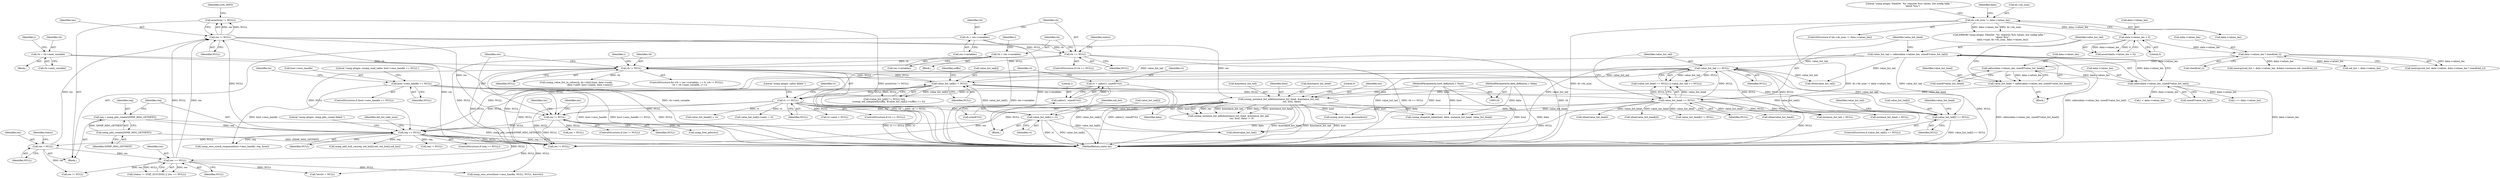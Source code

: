 digraph "0_collectd_d16c24542b2f96a194d43a73c2e5778822b9cb47@API" {
"1000450" [label="(Call,assert(res != NULL))"];
"1000451" [label="(Call,res != NULL)"];
"1000377" [label="(Call,res = NULL)"];
"1000322" [label="(Call,req == NULL)"];
"1000317" [label="(Call,req = snmp_pdu_create(SNMP_MSG_GETNEXT))"];
"1000319" [label="(Call,snmp_pdu_create(SNMP_MSG_GETNEXT))"];
"1000652" [label="(Call,value_list_tail[i] != NULL)"];
"1000289" [label="(Call,value_list_tail == NULL)"];
"1000275" [label="(Call,value_list_tail = calloc(data->values_len, sizeof(*value_list_tail)))"];
"1000277" [label="(Call,calloc(data->values_len, sizeof(*value_list_tail)))"];
"1000268" [label="(Call,calloc(data->values_len, sizeof(*value_list_head)))"];
"1000219" [label="(Call,data->values_len * sizeof(oid_t))"];
"1000209" [label="(Call,data->values_len > 0)"];
"1000186" [label="(Call,ds->ds_num != data->values_len)"];
"1000286" [label="(Call,value_list_head == NULL)"];
"1000266" [label="(Call,value_list_head = calloc(data->values_len, sizeof(*value_list_head)))"];
"1000156" [label="(Call,host->sess_handle == NULL)"];
"1000763" [label="(Call,value_list_tail[i] = vt)"];
"1000692" [label="(Call,vt == NULL)"];
"1000684" [label="(Call,vt = calloc(1, sizeof(*vt)))"];
"1000686" [label="(Call,calloc(1, sizeof(*vt)))"];
"1000489" [label="(Call,vb != NULL)"];
"1000493" [label="(Call,vb = vb->next_variable)"];
"1000481" [label="(Call,vb = res->variables)"];
"1000470" [label="(Call,vb == NULL)"];
"1000464" [label="(Call,vb = res->variables)"];
"1000745" [label="(Call,value_list_tail[i] == NULL)"];
"1000793" [label="(Call,res != NULL)"];
"1000583" [label="(Call,csnmp_instance_list_add(&instance_list_head, &instance_list_tail,\n                                    res, host, data))"];
"1000121" [label="(MethodParameterIn,host_definition_t *host)"];
"1000122" [label="(MethodParameterIn,data_definition_t *data)"];
"1000394" [label="(Call,res == NULL)"];
"1000471" [label="(Identifier,vb)"];
"1000739" [label="(Call,vt->next = NULL)"];
"1000465" [label="(Identifier,vb)"];
"1000475" [label="(Identifier,status)"];
"1000334" [label="(Identifier,oid_list_todo_num)"];
"1000582" [label="(Call,csnmp_instance_list_add(&instance_list_head, &instance_list_tail,\n                                    res, host, data) != 0)"];
"1000157" [label="(Call,host->sess_handle)"];
"1000354" [label="(Call,snmp_add_null_var(req, oid_list[i].oid, oid_list[i].oid_len))"];
"1000583" [label="(Call,csnmp_instance_list_add(&instance_list_head, &instance_list_tail,\n                                    res, host, data))"];
"1000798" [label="(Call,res = NULL)"];
"1000480" [label="(Block,)"];
"1000802" [label="(Call,res != NULL)"];
"1000213" [label="(Literal,0)"];
"1000194" [label="(Call,ERROR(\"snmp plugin: DataSet `%s' requires %zu values, but config talks \"\n          \"about %zu\",\n          data->type, ds->ds_num, data->values_len))"];
"1000692" [label="(Call,vt == NULL)"];
"1000799" [label="(Identifier,res)"];
"1000792" [label="(ControlStructure,if (res != NULL))"];
"1000767" [label="(Identifier,vt)"];
"1000464" [label="(Call,vb = res->variables)"];
"1000492" [label="(Block,)"];
"1000504" [label="(Identifier,i)"];
"1000745" [label="(Call,value_list_tail[i] == NULL)"];
"1000470" [label="(Call,vb == NULL)"];
"1000797" [label="(Identifier,res)"];
"1000495" [label="(Call,vb->next_variable)"];
"1000163" [label="(Literal,\"snmp plugin: csnmp_read_table: host->sess_handle == NULL\")"];
"1000455" [label="(Identifier,LOG_INFO)"];
"1000390" [label="(Call,(status != STAT_SUCCESS) || (res == NULL))"];
"1000195" [label="(Literal,\"snmp plugin: DataSet `%s' requires %zu values, but config talks \"\n          \"about %zu\")"];
"1000686" [label="(Call,calloc(1, sizeof(*vt)))"];
"1000604" [label="(Block,)"];
"1000122" [label="(MethodParameterIn,data_definition_t *data)"];
"1000793" [label="(Call,res != NULL)"];
"1000691" [label="(ControlStructure,if (vt == NULL))"];
"1000156" [label="(Call,host->sess_handle == NULL)"];
"1000276" [label="(Identifier,value_list_tail)"];
"1000269" [label="(Call,data->values_len)"];
"1000268" [label="(Call,calloc(data->values_len, sizeof(*value_list_head)))"];
"1000377" [label="(Call,res = NULL)"];
"1000744" [label="(ControlStructure,if (value_list_tail[i] == NULL))"];
"1000591" [label="(Literal,0)"];
"1000295" [label="(Call,sfree(value_list_head))"];
"1000155" [label="(ControlStructure,if (host->sess_handle == NULL))"];
"1000823" [label="(Call,csnmp_dispatch_table(host, data, instance_list_head, value_list_head))"];
"1000880" [label="(Call,sfree(value_list_head))"];
"1000483" [label="(Call,res->variables)"];
"1000493" [label="(Call,vb = vb->next_variable)"];
"1000402" [label="(Call,snmp_sess_error(host->sess_handle, NULL, NULL, &errstr))"];
"1000223" [label="(Call,sizeof(oid_t))"];
"1000396" [label="(Identifier,NULL)"];
"1000811" [label="(Call,req != NULL)"];
"1000291" [label="(Identifier,NULL)"];
"1000588" [label="(Identifier,res)"];
"1000707" [label="(Call,csnmp_value_list_to_value(vb, ds->ds[i].type, data->scale,\n                                      data->shift, host->name, data->name))"];
"1000660" [label="(Identifier,suffix)"];
"1000440" [label="(Call,csnmp_host_close_session(host))"];
"1000586" [label="(Call,&instance_list_tail)"];
"1000382" [label="(Call,snmp_sess_synch_response(host->sess_handle, req, &res))"];
"1000277" [label="(Call,calloc(data->values_len, sizeof(*value_list_tail)))"];
"1000235" [label="(Call,memcpy(oid_list + data->values_len, &data->instance.oid, sizeof(oid_t)))"];
"1000287" [label="(Identifier,value_list_head)"];
"1000305" [label="(Call,instance_list_tail = NULL)"];
"1000489" [label="(Call,vb != NULL)"];
"1000481" [label="(Call,vb = res->variables)"];
"1000651" [label="(Call,(value_list_tail[i] != NULL) &&\n            (csnmp_oid_compare(&suffix, &value_list_tail[i]->suffix) <= 0))"];
"1000482" [label="(Identifier,vb)"];
"1000395" [label="(Identifier,res)"];
"1000684" [label="(Call,vt = calloc(1, sizeof(*vt)))"];
"1000499" [label="(Identifier,i)"];
"1000652" [label="(Call,value_list_tail[i] != NULL)"];
"1000752" [label="(Identifier,value_list_head)"];
"1000693" [label="(Identifier,vt)"];
"1000469" [label="(ControlStructure,if (vb == NULL))"];
"1000220" [label="(Call,data->values_len)"];
"1000453" [label="(Identifier,NULL)"];
"1000750" [label="(Call,value_list_head[i] = vt)"];
"1000794" [label="(Identifier,res)"];
"1000759" [label="(Identifier,value_list_tail)"];
"1000289" [label="(Call,value_list_tail == NULL)"];
"1000320" [label="(Identifier,SNMP_MSG_GETNEXT)"];
"1000487" [label="(Identifier,i)"];
"1000302" [label="(Call,instance_list_head = NULL)"];
"1000653" [label="(Call,value_list_tail[i])"];
"1000236" [label="(Call,oid_list + data->values_len)"];
"1000290" [label="(Identifier,value_list_tail)"];
"1000286" [label="(Call,value_list_head == NULL)"];
"1000267" [label="(Identifier,value_list_head)"];
"1000490" [label="(Identifier,vb)"];
"1000795" [label="(Identifier,NULL)"];
"1000451" [label="(Call,res != NULL)"];
"1000886" [label="(MethodReturn,static int)"];
"1000210" [label="(Call,data->values_len)"];
"1000450" [label="(Call,assert(res != NULL))"];
"1000123" [label="(Block,)"];
"1000523" [label="(Call,i == data->values_len)"];
"1000219" [label="(Call,data->values_len * sizeof(oid_t))"];
"1000399" [label="(Call,*errstr = NULL)"];
"1000589" [label="(Identifier,host)"];
"1000427" [label="(Call,res != NULL)"];
"1000297" [label="(Call,sfree(value_list_tail))"];
"1000590" [label="(Identifier,data)"];
"1000285" [label="(Call,(value_list_head == NULL) || (value_list_tail == NULL))"];
"1000705" [label="(Identifier,vt)"];
"1000160" [label="(Identifier,NULL)"];
"1000315" [label="(Block,)"];
"1000871" [label="(Call,sfree(value_list_head[i]))"];
"1000656" [label="(Identifier,NULL)"];
"1000208" [label="(Call,assert(data->values_len > 0))"];
"1000479" [label="(ControlStructure,for (vb = res->variables, i = 0; (vb != NULL);\n         vb = vb->next_variable, i++))"];
"1000756" [label="(Call,value_list_tail[i]->next = vt)"];
"1000394" [label="(Call,res == NULL)"];
"1000381" [label="(Identifier,status)"];
"1000211" [label="(Identifier,data)"];
"1000209" [label="(Call,data->values_len > 0)"];
"1000466" [label="(Call,res->variables)"];
"1000317" [label="(Call,req = snmp_pdu_create(SNMP_MSG_GETNEXT))"];
"1000697" [label="(Literal,\"snmp plugin: calloc failed.\")"];
"1000321" [label="(ControlStructure,if (req == NULL))"];
"1000121" [label="(MethodParameterIn,host_definition_t *host)"];
"1000494" [label="(Identifier,vb)"];
"1000378" [label="(Identifier,res)"];
"1000275" [label="(Call,value_list_tail = calloc(data->values_len, sizeof(*value_list_tail)))"];
"1000584" [label="(Call,&instance_list_head)"];
"1000186" [label="(Call,ds->ds_num != data->values_len)"];
"1000857" [label="(Call,value_list_head[i] != NULL)"];
"1000771" [label="(Identifier,oid_list)"];
"1000327" [label="(Literal,\"snmp plugin: snmp_pdu_create failed.\")"];
"1000190" [label="(Call,data->values_len)"];
"1000687" [label="(Literal,1)"];
"1000278" [label="(Call,data->values_len)"];
"1000318" [label="(Identifier,req)"];
"1000319" [label="(Call,snmp_pdu_create(SNMP_MSG_GETNEXT))"];
"1000324" [label="(Identifier,NULL)"];
"1000323" [label="(Identifier,req)"];
"1000379" [label="(Identifier,NULL)"];
"1000185" [label="(ControlStructure,if (ds->ds_num != data->values_len))"];
"1000688" [label="(Call,sizeof(*vt))"];
"1000746" [label="(Call,value_list_tail[i])"];
"1000491" [label="(Identifier,NULL)"];
"1000322" [label="(Call,req == NULL)"];
"1000685" [label="(Identifier,vt)"];
"1000749" [label="(Identifier,NULL)"];
"1000764" [label="(Call,value_list_tail[i])"];
"1000882" [label="(Call,sfree(value_list_tail))"];
"1000288" [label="(Identifier,NULL)"];
"1000763" [label="(Call,value_list_tail[i] = vt)"];
"1000168" [label="(Identifier,ds)"];
"1000848" [label="(Call,i < data->values_len)"];
"1000694" [label="(Identifier,NULL)"];
"1000272" [label="(Call,sizeof(*value_list_head))"];
"1000472" [label="(Identifier,NULL)"];
"1000266" [label="(Call,value_list_head = calloc(data->values_len, sizeof(*value_list_head)))"];
"1000452" [label="(Identifier,res)"];
"1000214" [label="(Call,memcpy(oid_list, data->values, data->values_len * sizeof(oid_t)))"];
"1000796" [label="(Call,snmp_free_pdu(res))"];
"1000187" [label="(Call,ds->ds_num)"];
"1000281" [label="(Call,sizeof(*value_list_tail))"];
"1000450" -> "1000315"  [label="AST: "];
"1000450" -> "1000451"  [label="CFG: "];
"1000451" -> "1000450"  [label="AST: "];
"1000455" -> "1000450"  [label="CFG: "];
"1000450" -> "1000886"  [label="DDG: assert(res != NULL)"];
"1000451" -> "1000450"  [label="DDG: res"];
"1000451" -> "1000450"  [label="DDG: NULL"];
"1000451" -> "1000453"  [label="CFG: "];
"1000452" -> "1000451"  [label="AST: "];
"1000453" -> "1000451"  [label="AST: "];
"1000377" -> "1000451"  [label="DDG: res"];
"1000394" -> "1000451"  [label="DDG: res"];
"1000394" -> "1000451"  [label="DDG: NULL"];
"1000322" -> "1000451"  [label="DDG: NULL"];
"1000451" -> "1000470"  [label="DDG: NULL"];
"1000451" -> "1000583"  [label="DDG: res"];
"1000451" -> "1000793"  [label="DDG: res"];
"1000451" -> "1000802"  [label="DDG: res"];
"1000377" -> "1000315"  [label="AST: "];
"1000377" -> "1000379"  [label="CFG: "];
"1000378" -> "1000377"  [label="AST: "];
"1000379" -> "1000377"  [label="AST: "];
"1000381" -> "1000377"  [label="CFG: "];
"1000322" -> "1000377"  [label="DDG: NULL"];
"1000377" -> "1000394"  [label="DDG: res"];
"1000377" -> "1000427"  [label="DDG: res"];
"1000322" -> "1000321"  [label="AST: "];
"1000322" -> "1000324"  [label="CFG: "];
"1000323" -> "1000322"  [label="AST: "];
"1000324" -> "1000322"  [label="AST: "];
"1000327" -> "1000322"  [label="CFG: "];
"1000334" -> "1000322"  [label="CFG: "];
"1000322" -> "1000886"  [label="DDG: req == NULL"];
"1000317" -> "1000322"  [label="DDG: req"];
"1000652" -> "1000322"  [label="DDG: NULL"];
"1000489" -> "1000322"  [label="DDG: NULL"];
"1000289" -> "1000322"  [label="DDG: NULL"];
"1000286" -> "1000322"  [label="DDG: NULL"];
"1000793" -> "1000322"  [label="DDG: NULL"];
"1000322" -> "1000354"  [label="DDG: req"];
"1000322" -> "1000382"  [label="DDG: req"];
"1000322" -> "1000394"  [label="DDG: NULL"];
"1000322" -> "1000399"  [label="DDG: NULL"];
"1000322" -> "1000402"  [label="DDG: NULL"];
"1000322" -> "1000802"  [label="DDG: NULL"];
"1000322" -> "1000811"  [label="DDG: req"];
"1000317" -> "1000315"  [label="AST: "];
"1000317" -> "1000319"  [label="CFG: "];
"1000318" -> "1000317"  [label="AST: "];
"1000319" -> "1000317"  [label="AST: "];
"1000323" -> "1000317"  [label="CFG: "];
"1000317" -> "1000886"  [label="DDG: snmp_pdu_create(SNMP_MSG_GETNEXT)"];
"1000319" -> "1000317"  [label="DDG: SNMP_MSG_GETNEXT"];
"1000319" -> "1000320"  [label="CFG: "];
"1000320" -> "1000319"  [label="AST: "];
"1000319" -> "1000886"  [label="DDG: SNMP_MSG_GETNEXT"];
"1000652" -> "1000651"  [label="AST: "];
"1000652" -> "1000656"  [label="CFG: "];
"1000653" -> "1000652"  [label="AST: "];
"1000656" -> "1000652"  [label="AST: "];
"1000660" -> "1000652"  [label="CFG: "];
"1000651" -> "1000652"  [label="CFG: "];
"1000652" -> "1000886"  [label="DDG: value_list_tail[i]"];
"1000652" -> "1000489"  [label="DDG: NULL"];
"1000652" -> "1000651"  [label="DDG: value_list_tail[i]"];
"1000652" -> "1000651"  [label="DDG: NULL"];
"1000289" -> "1000652"  [label="DDG: value_list_tail"];
"1000275" -> "1000652"  [label="DDG: value_list_tail"];
"1000763" -> "1000652"  [label="DDG: value_list_tail[i]"];
"1000489" -> "1000652"  [label="DDG: NULL"];
"1000652" -> "1000692"  [label="DDG: NULL"];
"1000652" -> "1000745"  [label="DDG: value_list_tail[i]"];
"1000652" -> "1000802"  [label="DDG: NULL"];
"1000652" -> "1000882"  [label="DDG: value_list_tail[i]"];
"1000289" -> "1000285"  [label="AST: "];
"1000289" -> "1000291"  [label="CFG: "];
"1000290" -> "1000289"  [label="AST: "];
"1000291" -> "1000289"  [label="AST: "];
"1000285" -> "1000289"  [label="CFG: "];
"1000289" -> "1000886"  [label="DDG: NULL"];
"1000289" -> "1000285"  [label="DDG: value_list_tail"];
"1000289" -> "1000285"  [label="DDG: NULL"];
"1000275" -> "1000289"  [label="DDG: value_list_tail"];
"1000286" -> "1000289"  [label="DDG: NULL"];
"1000289" -> "1000297"  [label="DDG: value_list_tail"];
"1000289" -> "1000302"  [label="DDG: NULL"];
"1000289" -> "1000305"  [label="DDG: NULL"];
"1000289" -> "1000745"  [label="DDG: value_list_tail"];
"1000289" -> "1000802"  [label="DDG: NULL"];
"1000289" -> "1000882"  [label="DDG: value_list_tail"];
"1000275" -> "1000123"  [label="AST: "];
"1000275" -> "1000277"  [label="CFG: "];
"1000276" -> "1000275"  [label="AST: "];
"1000277" -> "1000275"  [label="AST: "];
"1000287" -> "1000275"  [label="CFG: "];
"1000275" -> "1000886"  [label="DDG: calloc(data->values_len, sizeof(*value_list_tail))"];
"1000277" -> "1000275"  [label="DDG: data->values_len"];
"1000275" -> "1000297"  [label="DDG: value_list_tail"];
"1000275" -> "1000745"  [label="DDG: value_list_tail"];
"1000275" -> "1000882"  [label="DDG: value_list_tail"];
"1000277" -> "1000281"  [label="CFG: "];
"1000278" -> "1000277"  [label="AST: "];
"1000281" -> "1000277"  [label="AST: "];
"1000277" -> "1000886"  [label="DDG: data->values_len"];
"1000268" -> "1000277"  [label="DDG: data->values_len"];
"1000277" -> "1000523"  [label="DDG: data->values_len"];
"1000277" -> "1000848"  [label="DDG: data->values_len"];
"1000268" -> "1000266"  [label="AST: "];
"1000268" -> "1000272"  [label="CFG: "];
"1000269" -> "1000268"  [label="AST: "];
"1000272" -> "1000268"  [label="AST: "];
"1000266" -> "1000268"  [label="CFG: "];
"1000268" -> "1000266"  [label="DDG: data->values_len"];
"1000219" -> "1000268"  [label="DDG: data->values_len"];
"1000219" -> "1000214"  [label="AST: "];
"1000219" -> "1000223"  [label="CFG: "];
"1000220" -> "1000219"  [label="AST: "];
"1000223" -> "1000219"  [label="AST: "];
"1000214" -> "1000219"  [label="CFG: "];
"1000219" -> "1000214"  [label="DDG: data->values_len"];
"1000209" -> "1000219"  [label="DDG: data->values_len"];
"1000219" -> "1000235"  [label="DDG: data->values_len"];
"1000219" -> "1000236"  [label="DDG: data->values_len"];
"1000209" -> "1000208"  [label="AST: "];
"1000209" -> "1000213"  [label="CFG: "];
"1000210" -> "1000209"  [label="AST: "];
"1000213" -> "1000209"  [label="AST: "];
"1000208" -> "1000209"  [label="CFG: "];
"1000209" -> "1000208"  [label="DDG: data->values_len"];
"1000209" -> "1000208"  [label="DDG: 0"];
"1000186" -> "1000209"  [label="DDG: data->values_len"];
"1000186" -> "1000185"  [label="AST: "];
"1000186" -> "1000190"  [label="CFG: "];
"1000187" -> "1000186"  [label="AST: "];
"1000190" -> "1000186"  [label="AST: "];
"1000195" -> "1000186"  [label="CFG: "];
"1000211" -> "1000186"  [label="CFG: "];
"1000186" -> "1000886"  [label="DDG: ds->ds_num != data->values_len"];
"1000186" -> "1000886"  [label="DDG: ds->ds_num"];
"1000186" -> "1000194"  [label="DDG: ds->ds_num"];
"1000186" -> "1000194"  [label="DDG: data->values_len"];
"1000286" -> "1000285"  [label="AST: "];
"1000286" -> "1000288"  [label="CFG: "];
"1000287" -> "1000286"  [label="AST: "];
"1000288" -> "1000286"  [label="AST: "];
"1000290" -> "1000286"  [label="CFG: "];
"1000285" -> "1000286"  [label="CFG: "];
"1000286" -> "1000886"  [label="DDG: NULL"];
"1000286" -> "1000285"  [label="DDG: value_list_head"];
"1000286" -> "1000285"  [label="DDG: NULL"];
"1000266" -> "1000286"  [label="DDG: value_list_head"];
"1000156" -> "1000286"  [label="DDG: NULL"];
"1000286" -> "1000295"  [label="DDG: value_list_head"];
"1000286" -> "1000302"  [label="DDG: NULL"];
"1000286" -> "1000305"  [label="DDG: NULL"];
"1000286" -> "1000802"  [label="DDG: NULL"];
"1000286" -> "1000823"  [label="DDG: value_list_head"];
"1000286" -> "1000857"  [label="DDG: value_list_head"];
"1000286" -> "1000871"  [label="DDG: value_list_head"];
"1000286" -> "1000880"  [label="DDG: value_list_head"];
"1000266" -> "1000123"  [label="AST: "];
"1000267" -> "1000266"  [label="AST: "];
"1000276" -> "1000266"  [label="CFG: "];
"1000266" -> "1000886"  [label="DDG: calloc(data->values_len, sizeof(*value_list_head))"];
"1000156" -> "1000155"  [label="AST: "];
"1000156" -> "1000160"  [label="CFG: "];
"1000157" -> "1000156"  [label="AST: "];
"1000160" -> "1000156"  [label="AST: "];
"1000163" -> "1000156"  [label="CFG: "];
"1000168" -> "1000156"  [label="CFG: "];
"1000156" -> "1000886"  [label="DDG: host->sess_handle"];
"1000156" -> "1000886"  [label="DDG: NULL"];
"1000156" -> "1000886"  [label="DDG: host->sess_handle == NULL"];
"1000156" -> "1000382"  [label="DDG: host->sess_handle"];
"1000763" -> "1000604"  [label="AST: "];
"1000763" -> "1000767"  [label="CFG: "];
"1000764" -> "1000763"  [label="AST: "];
"1000767" -> "1000763"  [label="AST: "];
"1000771" -> "1000763"  [label="CFG: "];
"1000763" -> "1000886"  [label="DDG: vt"];
"1000763" -> "1000886"  [label="DDG: value_list_tail[i]"];
"1000692" -> "1000763"  [label="DDG: vt"];
"1000763" -> "1000882"  [label="DDG: value_list_tail[i]"];
"1000692" -> "1000691"  [label="AST: "];
"1000692" -> "1000694"  [label="CFG: "];
"1000693" -> "1000692"  [label="AST: "];
"1000694" -> "1000692"  [label="AST: "];
"1000697" -> "1000692"  [label="CFG: "];
"1000705" -> "1000692"  [label="CFG: "];
"1000692" -> "1000886"  [label="DDG: vt"];
"1000692" -> "1000886"  [label="DDG: vt == NULL"];
"1000684" -> "1000692"  [label="DDG: vt"];
"1000692" -> "1000739"  [label="DDG: NULL"];
"1000692" -> "1000745"  [label="DDG: NULL"];
"1000692" -> "1000750"  [label="DDG: vt"];
"1000692" -> "1000756"  [label="DDG: vt"];
"1000692" -> "1000793"  [label="DDG: NULL"];
"1000692" -> "1000802"  [label="DDG: NULL"];
"1000684" -> "1000604"  [label="AST: "];
"1000684" -> "1000686"  [label="CFG: "];
"1000685" -> "1000684"  [label="AST: "];
"1000686" -> "1000684"  [label="AST: "];
"1000693" -> "1000684"  [label="CFG: "];
"1000684" -> "1000886"  [label="DDG: calloc(1, sizeof(*vt))"];
"1000686" -> "1000684"  [label="DDG: 1"];
"1000686" -> "1000688"  [label="CFG: "];
"1000687" -> "1000686"  [label="AST: "];
"1000688" -> "1000686"  [label="AST: "];
"1000489" -> "1000479"  [label="AST: "];
"1000489" -> "1000491"  [label="CFG: "];
"1000490" -> "1000489"  [label="AST: "];
"1000491" -> "1000489"  [label="AST: "];
"1000504" -> "1000489"  [label="CFG: "];
"1000794" -> "1000489"  [label="CFG: "];
"1000489" -> "1000886"  [label="DDG: vb != NULL"];
"1000489" -> "1000886"  [label="DDG: vb"];
"1000493" -> "1000489"  [label="DDG: vb"];
"1000481" -> "1000489"  [label="DDG: vb"];
"1000470" -> "1000489"  [label="DDG: NULL"];
"1000745" -> "1000489"  [label="DDG: NULL"];
"1000489" -> "1000707"  [label="DDG: vb"];
"1000489" -> "1000793"  [label="DDG: NULL"];
"1000489" -> "1000802"  [label="DDG: NULL"];
"1000493" -> "1000492"  [label="AST: "];
"1000493" -> "1000495"  [label="CFG: "];
"1000494" -> "1000493"  [label="AST: "];
"1000495" -> "1000493"  [label="AST: "];
"1000499" -> "1000493"  [label="CFG: "];
"1000493" -> "1000886"  [label="DDG: vb->next_variable"];
"1000481" -> "1000480"  [label="AST: "];
"1000481" -> "1000483"  [label="CFG: "];
"1000482" -> "1000481"  [label="AST: "];
"1000483" -> "1000481"  [label="AST: "];
"1000487" -> "1000481"  [label="CFG: "];
"1000481" -> "1000886"  [label="DDG: res->variables"];
"1000470" -> "1000469"  [label="AST: "];
"1000470" -> "1000472"  [label="CFG: "];
"1000471" -> "1000470"  [label="AST: "];
"1000472" -> "1000470"  [label="AST: "];
"1000475" -> "1000470"  [label="CFG: "];
"1000482" -> "1000470"  [label="CFG: "];
"1000470" -> "1000886"  [label="DDG: vb"];
"1000470" -> "1000886"  [label="DDG: vb == NULL"];
"1000464" -> "1000470"  [label="DDG: vb"];
"1000470" -> "1000802"  [label="DDG: NULL"];
"1000464" -> "1000315"  [label="AST: "];
"1000464" -> "1000466"  [label="CFG: "];
"1000465" -> "1000464"  [label="AST: "];
"1000466" -> "1000464"  [label="AST: "];
"1000471" -> "1000464"  [label="CFG: "];
"1000464" -> "1000886"  [label="DDG: res->variables"];
"1000745" -> "1000744"  [label="AST: "];
"1000745" -> "1000749"  [label="CFG: "];
"1000746" -> "1000745"  [label="AST: "];
"1000749" -> "1000745"  [label="AST: "];
"1000752" -> "1000745"  [label="CFG: "];
"1000759" -> "1000745"  [label="CFG: "];
"1000745" -> "1000886"  [label="DDG: value_list_tail[i] == NULL"];
"1000793" -> "1000792"  [label="AST: "];
"1000793" -> "1000795"  [label="CFG: "];
"1000794" -> "1000793"  [label="AST: "];
"1000795" -> "1000793"  [label="AST: "];
"1000797" -> "1000793"  [label="CFG: "];
"1000799" -> "1000793"  [label="CFG: "];
"1000583" -> "1000793"  [label="DDG: res"];
"1000793" -> "1000796"  [label="DDG: res"];
"1000793" -> "1000798"  [label="DDG: NULL"];
"1000793" -> "1000802"  [label="DDG: NULL"];
"1000583" -> "1000582"  [label="AST: "];
"1000583" -> "1000590"  [label="CFG: "];
"1000584" -> "1000583"  [label="AST: "];
"1000586" -> "1000583"  [label="AST: "];
"1000588" -> "1000583"  [label="AST: "];
"1000589" -> "1000583"  [label="AST: "];
"1000590" -> "1000583"  [label="AST: "];
"1000591" -> "1000583"  [label="CFG: "];
"1000583" -> "1000886"  [label="DDG: host"];
"1000583" -> "1000886"  [label="DDG: data"];
"1000583" -> "1000886"  [label="DDG: &instance_list_head"];
"1000583" -> "1000886"  [label="DDG: &instance_list_tail"];
"1000583" -> "1000440"  [label="DDG: host"];
"1000583" -> "1000582"  [label="DDG: res"];
"1000583" -> "1000582"  [label="DDG: &instance_list_tail"];
"1000583" -> "1000582"  [label="DDG: data"];
"1000583" -> "1000582"  [label="DDG: &instance_list_head"];
"1000583" -> "1000582"  [label="DDG: host"];
"1000121" -> "1000583"  [label="DDG: host"];
"1000122" -> "1000583"  [label="DDG: data"];
"1000583" -> "1000802"  [label="DDG: res"];
"1000583" -> "1000823"  [label="DDG: host"];
"1000583" -> "1000823"  [label="DDG: data"];
"1000121" -> "1000120"  [label="AST: "];
"1000121" -> "1000886"  [label="DDG: host"];
"1000121" -> "1000440"  [label="DDG: host"];
"1000121" -> "1000823"  [label="DDG: host"];
"1000122" -> "1000120"  [label="AST: "];
"1000122" -> "1000886"  [label="DDG: data"];
"1000122" -> "1000823"  [label="DDG: data"];
"1000394" -> "1000390"  [label="AST: "];
"1000394" -> "1000396"  [label="CFG: "];
"1000395" -> "1000394"  [label="AST: "];
"1000396" -> "1000394"  [label="AST: "];
"1000390" -> "1000394"  [label="CFG: "];
"1000394" -> "1000390"  [label="DDG: res"];
"1000394" -> "1000390"  [label="DDG: NULL"];
"1000394" -> "1000399"  [label="DDG: NULL"];
"1000394" -> "1000402"  [label="DDG: NULL"];
"1000394" -> "1000427"  [label="DDG: res"];
}
